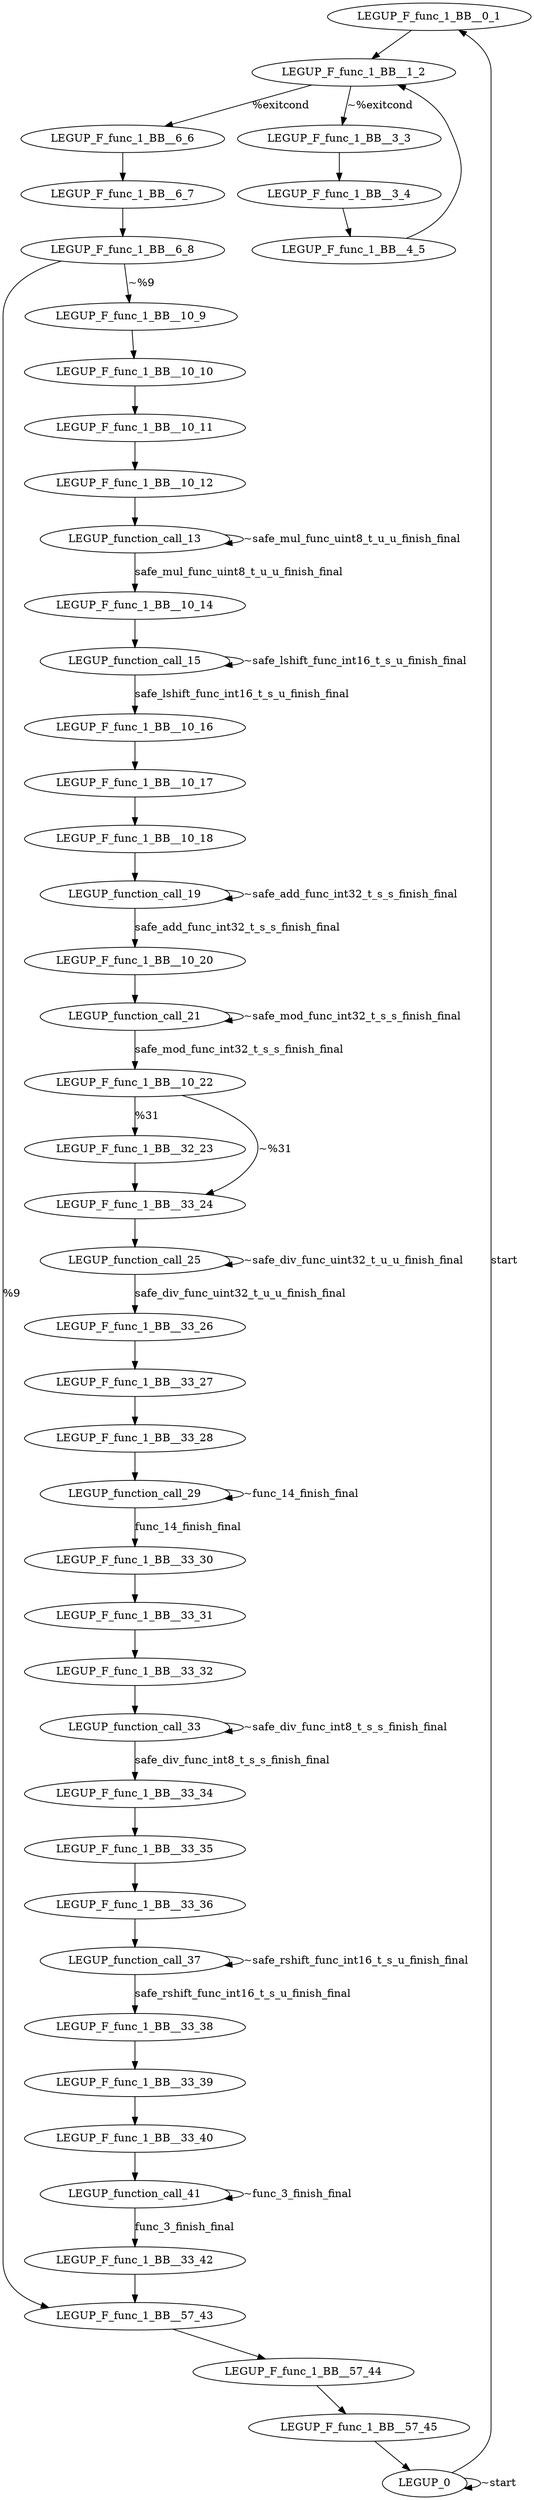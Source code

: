 digraph {
Node0x2de0860[label="LEGUP_F_func_1_BB__0_1"];
Node0x2de0690[label="LEGUP_0"];
Node0x2de0690 -> Node0x2de0860[label="start"];
Node0x2de0690 -> Node0x2de0690[label="~start"];
Node0x2de09e0[label="LEGUP_F_func_1_BB__1_2"];
Node0x2de0860 -> Node0x2de09e0;
Node0x2de0e60[label="LEGUP_F_func_1_BB__6_6"];
Node0x2de09e0 -> Node0x2de0e60[label="%exitcond"];
Node0x2de0b60[label="LEGUP_F_func_1_BB__3_3"];
Node0x2de09e0 -> Node0x2de0b60[label="~%exitcond"];
Node0x2d92960[label="LEGUP_F_func_1_BB__3_4"];
Node0x2de0b60 -> Node0x2d92960;
Node0x2de0ce0[label="LEGUP_F_func_1_BB__4_5"];
Node0x2d92960 -> Node0x2de0ce0;
Node0x2de0ce0 -> Node0x2de09e0;
Node0x2d92b10[label="LEGUP_F_func_1_BB__6_7"];
Node0x2de0e60 -> Node0x2d92b10;
Node0x2d92be0[label="LEGUP_F_func_1_BB__6_8"];
Node0x2d92b10 -> Node0x2d92be0;
Node0x2d91be0[label="LEGUP_F_func_1_BB__57_43"];
Node0x2d92be0 -> Node0x2d91be0[label="%9"];
Node0x2d91760[label="LEGUP_F_func_1_BB__10_9"];
Node0x2d92be0 -> Node0x2d91760[label="~%9"];
Node0x2d92e90[label="LEGUP_F_func_1_BB__10_10"];
Node0x2d91760 -> Node0x2d92e90;
Node0x2d92f60[label="LEGUP_F_func_1_BB__10_11"];
Node0x2d92e90 -> Node0x2d92f60;
Node0x2d93030[label="LEGUP_F_func_1_BB__10_12"];
Node0x2d92f60 -> Node0x2d93030;
Node0x3318c70[label="LEGUP_function_call_13"];
Node0x2d93030 -> Node0x3318c70;
Node0x2d93100[label="LEGUP_F_func_1_BB__10_14"];
Node0x3318c70 -> Node0x2d93100[label="safe_mul_func_uint8_t_u_u_finish_final"];
Node0x3318c70 -> Node0x3318c70[label="~safe_mul_func_uint8_t_u_u_finish_final"];
Node0x331ffd0[label="LEGUP_function_call_15"];
Node0x2d93100 -> Node0x331ffd0;
Node0x2d931d0[label="LEGUP_F_func_1_BB__10_16"];
Node0x331ffd0 -> Node0x2d931d0[label="safe_lshift_func_int16_t_s_u_finish_final"];
Node0x331ffd0 -> Node0x331ffd0[label="~safe_lshift_func_int16_t_s_u_finish_final"];
Node0x2d932a0[label="LEGUP_F_func_1_BB__10_17"];
Node0x2d931d0 -> Node0x2d932a0;
Node0x2d933a0[label="LEGUP_F_func_1_BB__10_18"];
Node0x2d932a0 -> Node0x2d933a0;
Node0x33270a0[label="LEGUP_function_call_19"];
Node0x2d933a0 -> Node0x33270a0;
Node0x2d934a0[label="LEGUP_F_func_1_BB__10_20"];
Node0x33270a0 -> Node0x2d934a0[label="safe_add_func_int32_t_s_s_finish_final"];
Node0x33270a0 -> Node0x33270a0[label="~safe_add_func_int32_t_s_s_finish_final"];
Node0x332df50[label="LEGUP_function_call_21"];
Node0x2d934a0 -> Node0x332df50;
Node0x2d935a0[label="LEGUP_F_func_1_BB__10_22"];
Node0x332df50 -> Node0x2d935a0[label="safe_mod_func_int32_t_s_s_finish_final"];
Node0x332df50 -> Node0x332df50[label="~safe_mod_func_int32_t_s_s_finish_final"];
Node0x2d918e0[label="LEGUP_F_func_1_BB__32_23"];
Node0x2d935a0 -> Node0x2d918e0[label="%31"];
Node0x2d91a60[label="LEGUP_F_func_1_BB__33_24"];
Node0x2d935a0 -> Node0x2d91a60[label="~%31"];
Node0x2d918e0 -> Node0x2d91a60;
Node0x33348c0[label="LEGUP_function_call_25"];
Node0x2d91a60 -> Node0x33348c0;
Node0x2d93c90[label="LEGUP_F_func_1_BB__33_26"];
Node0x33348c0 -> Node0x2d93c90[label="safe_div_func_uint32_t_u_u_finish_final"];
Node0x33348c0 -> Node0x33348c0[label="~safe_div_func_uint32_t_u_u_finish_final"];
Node0x2d93d60[label="LEGUP_F_func_1_BB__33_27"];
Node0x2d93c90 -> Node0x2d93d60;
Node0x2d93e30[label="LEGUP_F_func_1_BB__33_28"];
Node0x2d93d60 -> Node0x2d93e30;
Node0x333c2a0[label="LEGUP_function_call_29"];
Node0x2d93e30 -> Node0x333c2a0;
Node0x2d93f00[label="LEGUP_F_func_1_BB__33_30"];
Node0x333c2a0 -> Node0x2d93f00[label="func_14_finish_final"];
Node0x333c2a0 -> Node0x333c2a0[label="~func_14_finish_final"];
Node0x2d93fd0[label="LEGUP_F_func_1_BB__33_31"];
Node0x2d93f00 -> Node0x2d93fd0;
Node0x2d940a0[label="LEGUP_F_func_1_BB__33_32"];
Node0x2d93fd0 -> Node0x2d940a0;
Node0x3342d80[label="LEGUP_function_call_33"];
Node0x2d940a0 -> Node0x3342d80;
Node0x2d941a0[label="LEGUP_F_func_1_BB__33_34"];
Node0x3342d80 -> Node0x2d941a0[label="safe_div_func_int8_t_s_s_finish_final"];
Node0x3342d80 -> Node0x3342d80[label="~safe_div_func_int8_t_s_s_finish_final"];
Node0x2d942a0[label="LEGUP_F_func_1_BB__33_35"];
Node0x2d941a0 -> Node0x2d942a0;
Node0x2d943a0[label="LEGUP_F_func_1_BB__33_36"];
Node0x2d942a0 -> Node0x2d943a0;
Node0x3349890[label="LEGUP_function_call_37"];
Node0x2d943a0 -> Node0x3349890;
Node0x2d944a0[label="LEGUP_F_func_1_BB__33_38"];
Node0x3349890 -> Node0x2d944a0[label="safe_rshift_func_int16_t_s_u_finish_final"];
Node0x3349890 -> Node0x3349890[label="~safe_rshift_func_int16_t_s_u_finish_final"];
Node0x2d945a0[label="LEGUP_F_func_1_BB__33_39"];
Node0x2d944a0 -> Node0x2d945a0;
Node0x2d946a0[label="LEGUP_F_func_1_BB__33_40"];
Node0x2d945a0 -> Node0x2d946a0;
Node0x3350b20[label="LEGUP_function_call_41"];
Node0x2d946a0 -> Node0x3350b20;
Node0x2d947a0[label="LEGUP_F_func_1_BB__33_42"];
Node0x3350b20 -> Node0x2d947a0[label="func_3_finish_final"];
Node0x3350b20 -> Node0x3350b20[label="~func_3_finish_final"];
Node0x2d947a0 -> Node0x2d91be0;
Node0x2d91ff0[label="LEGUP_F_func_1_BB__57_44"];
Node0x2d91be0 -> Node0x2d91ff0;
Node0x2d920c0[label="LEGUP_F_func_1_BB__57_45"];
Node0x2d91ff0 -> Node0x2d920c0;
Node0x2d920c0 -> Node0x2de0690;
}

